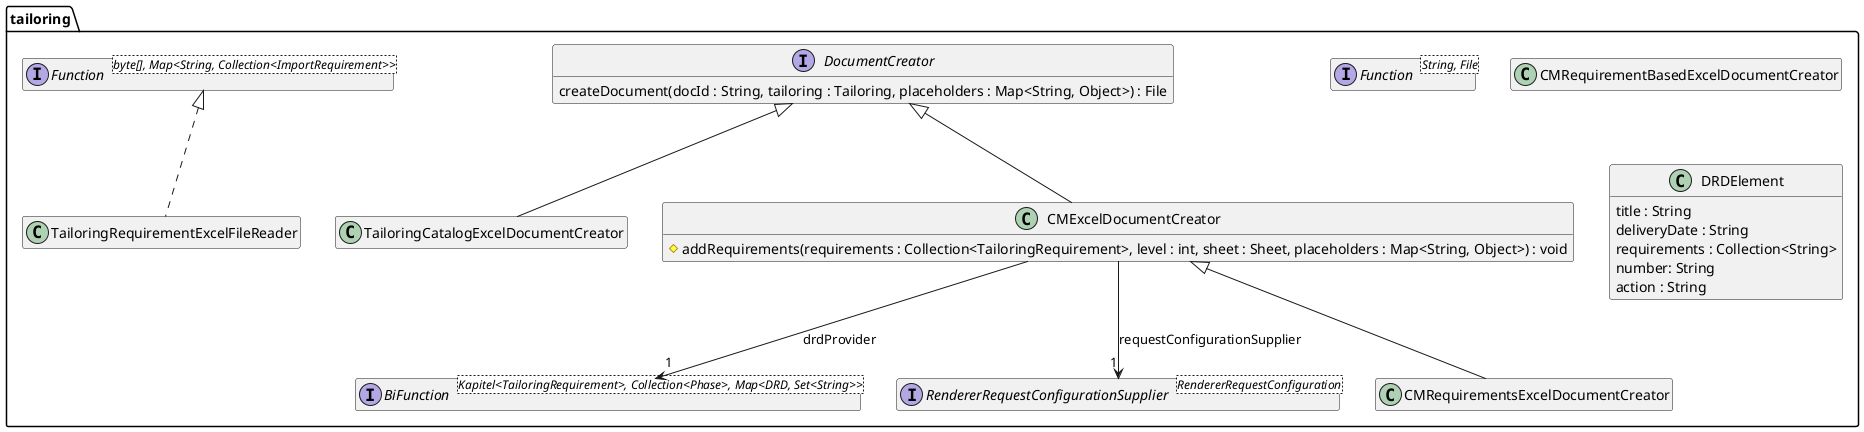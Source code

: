 @startuml Ebene3.png
hide empty members

package tailoring {

    interface DocumentCreator {
        createDocument(docId : String, tailoring : Tailoring, placeholders : Map<String, Object>) : File
    }

    interface "BiFunction<Kapitel<TailoringRequirement>, Collection<Phase>, Map<DRD, Set<String>>>" as drdSupplier {
    }

    interface "Function<String, File>" as templateSupplier {
    }

    interface "RendererRequestConfigurationSupplier<RendererRequestConfiguration>" as RendererRequestConfigurationSupplier {
    }

    class TailoringCatalogExcelDocumentCreator {
    }
    DocumentCreator <|-- TailoringCatalogExcelDocumentCreator

    class CMExcelDocumentCreator {
        #addRequirements(requirements : Collection<TailoringRequirement>, level : int, sheet : Sheet, placeholders : Map<String, Object>) : void
    }
    DocumentCreator <|-- CMExcelDocumentCreator
    CMExcelDocumentCreator --> "1" RendererRequestConfigurationSupplier : requestConfigurationSupplier
    CMExcelDocumentCreator --> "1" drdSupplier : drdProvider

    class CMRequirementBasedExcelDocumentCreator {
    }
    CMExcelDocumentCreator <|-- CMRequirementsExcelDocumentCreator

    class DRDElement {
        title : String
        deliveryDate : String
        requirements : Collection<String>
        number: String
        action : String
    }

    class CMRequirementsExcelDocumentCreator {
    }

    interface "Function<byte[], Map<String, Collection<ImportRequirement>>>" as requirementFunction {
    }

    class TailoringRequirementExcelFileReader {
    }
    requirementFunction <|.. TailoringRequirementExcelFileReader
}
@enduml